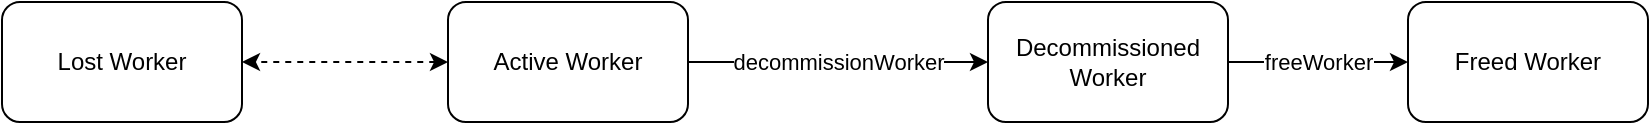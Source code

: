 <mxfile version="20.2.7" type="github">
  <diagram id="Nu6X5VZekTszwkwpbxgz" name="第 1 页">
    <mxGraphModel dx="3085" dy="803" grid="1" gridSize="10" guides="1" tooltips="1" connect="1" arrows="1" fold="1" page="1" pageScale="1" pageWidth="827" pageHeight="1169" math="0" shadow="0">
      <root>
        <mxCell id="0" />
        <mxCell id="1" parent="0" />
        <mxCell id="-4F24NQPrYdANt6kzRt3-3" value="decommissionWorker" style="edgeStyle=orthogonalEdgeStyle;rounded=0;orthogonalLoop=1;jettySize=auto;html=1;" edge="1" parent="1" source="-4F24NQPrYdANt6kzRt3-1" target="-4F24NQPrYdANt6kzRt3-2">
          <mxGeometry relative="1" as="geometry" />
        </mxCell>
        <mxCell id="-4F24NQPrYdANt6kzRt3-7" value="" style="edgeStyle=orthogonalEdgeStyle;rounded=0;orthogonalLoop=1;jettySize=auto;html=1;startArrow=classic;startFill=1;dashed=1;" edge="1" parent="1" source="-4F24NQPrYdANt6kzRt3-1" target="-4F24NQPrYdANt6kzRt3-6">
          <mxGeometry relative="1" as="geometry" />
        </mxCell>
        <mxCell id="-4F24NQPrYdANt6kzRt3-1" value="Active Worker" style="rounded=1;whiteSpace=wrap;html=1;" vertex="1" parent="1">
          <mxGeometry x="-190" y="340" width="120" height="60" as="geometry" />
        </mxCell>
        <mxCell id="-4F24NQPrYdANt6kzRt3-5" value="freeWorker" style="edgeStyle=orthogonalEdgeStyle;rounded=0;orthogonalLoop=1;jettySize=auto;html=1;" edge="1" parent="1" source="-4F24NQPrYdANt6kzRt3-2" target="-4F24NQPrYdANt6kzRt3-4">
          <mxGeometry relative="1" as="geometry" />
        </mxCell>
        <mxCell id="-4F24NQPrYdANt6kzRt3-2" value="Decommissioned Worker" style="rounded=1;whiteSpace=wrap;html=1;" vertex="1" parent="1">
          <mxGeometry x="80" y="340" width="120" height="60" as="geometry" />
        </mxCell>
        <mxCell id="-4F24NQPrYdANt6kzRt3-4" value="Freed Worker" style="rounded=1;whiteSpace=wrap;html=1;" vertex="1" parent="1">
          <mxGeometry x="290" y="340" width="120" height="60" as="geometry" />
        </mxCell>
        <mxCell id="-4F24NQPrYdANt6kzRt3-6" value="Lost Worker" style="whiteSpace=wrap;html=1;rounded=1;" vertex="1" parent="1">
          <mxGeometry x="-413" y="340" width="120" height="60" as="geometry" />
        </mxCell>
      </root>
    </mxGraphModel>
  </diagram>
</mxfile>
